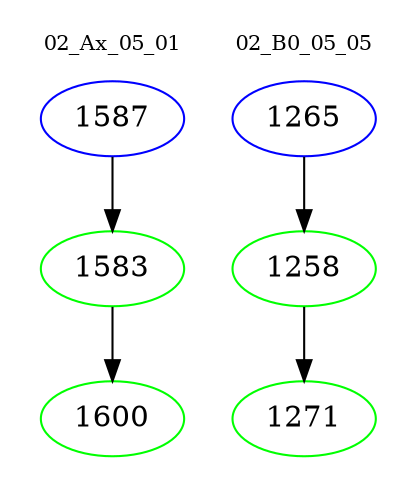digraph{
subgraph cluster_0 {
color = white
label = "02_Ax_05_01";
fontsize=10;
T0_1587 [label="1587", color="blue"]
T0_1587 -> T0_1583 [color="black"]
T0_1583 [label="1583", color="green"]
T0_1583 -> T0_1600 [color="black"]
T0_1600 [label="1600", color="green"]
}
subgraph cluster_1 {
color = white
label = "02_B0_05_05";
fontsize=10;
T1_1265 [label="1265", color="blue"]
T1_1265 -> T1_1258 [color="black"]
T1_1258 [label="1258", color="green"]
T1_1258 -> T1_1271 [color="black"]
T1_1271 [label="1271", color="green"]
}
}
